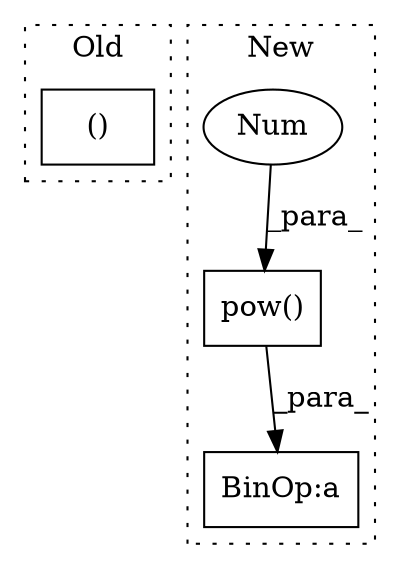 digraph G {
subgraph cluster0 {
1 [label="()" a="54" s="5694" l="15" shape="box"];
label = "Old";
style="dotted";
}
subgraph cluster1 {
2 [label="pow()" a="75" s="5241,5287" l="10,1" shape="box"];
3 [label="Num" a="76" s="5286" l="1" shape="ellipse"];
4 [label="BinOp:a" a="82" s="5394" l="3" shape="box"];
label = "New";
style="dotted";
}
2 -> 4 [label="_para_"];
3 -> 2 [label="_para_"];
}